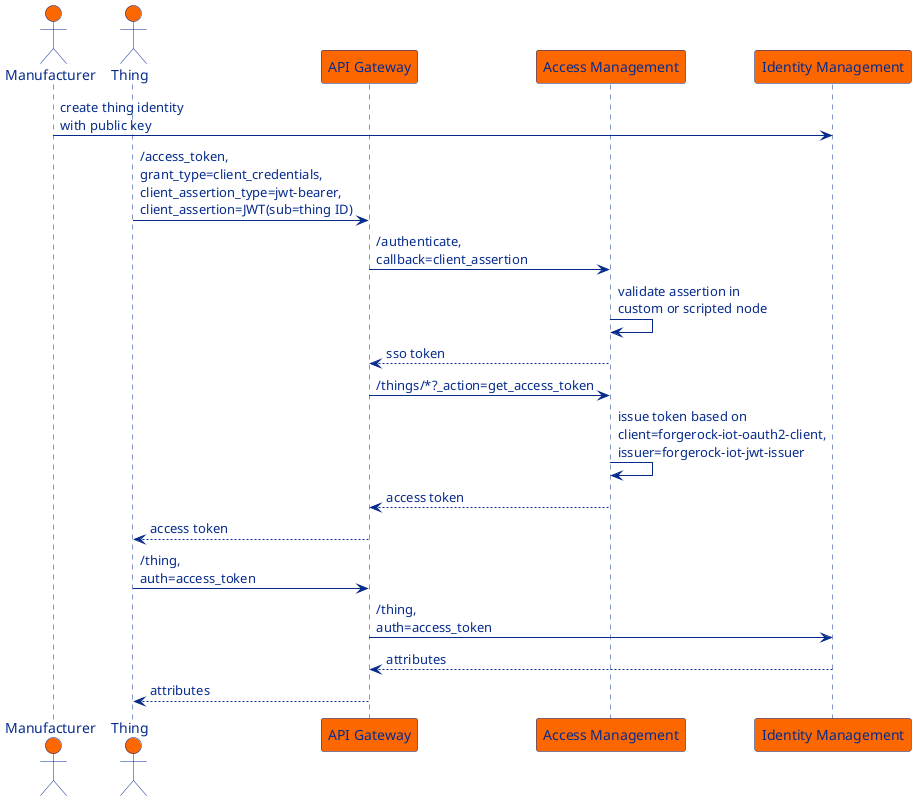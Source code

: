 @startuml

skinparam sequence {
    ArrowFontColor #062b8c
    ArrowColor #062b8c
    LifeLineBorderColor #062b8c

    ParticipantBorderColor #062b8c
    ParticipantBackgroundColor #fc6700
    ParticipantFontColor #062b8c

    ActorBorderColor #062b8c
    ActorBackgroundColor #fc6700
    ActorFontColor #062b8c
}

actor "Manufacturer" as man
actor "Thing" as thing
participant "API Gateway" as ag
participant "Access Management" as am
participant "Identity Management" as idm

man -> idm : create thing identity\nwith public key

thing -> ag : /access_token,\ngrant_type=client_credentials,\nclient_assertion_type=jwt-bearer,\nclient_assertion=JWT(sub=thing ID)
ag -> am: /authenticate,\ncallback=client_assertion
am -> am : validate assertion in\ncustom or scripted node
am --> ag : sso token
ag -> am : /things/*?_action=get_access_token
am -> am : issue token based on\nclient=forgerock-iot-oauth2-client,\nissuer=forgerock-iot-jwt-issuer
am --> ag : access token
ag --> thing : access token

thing -> ag : /thing,\nauth=access_token
ag -> idm : /thing,\nauth=access_token
idm --> ag : attributes
ag --> thing : attributes

@enduml